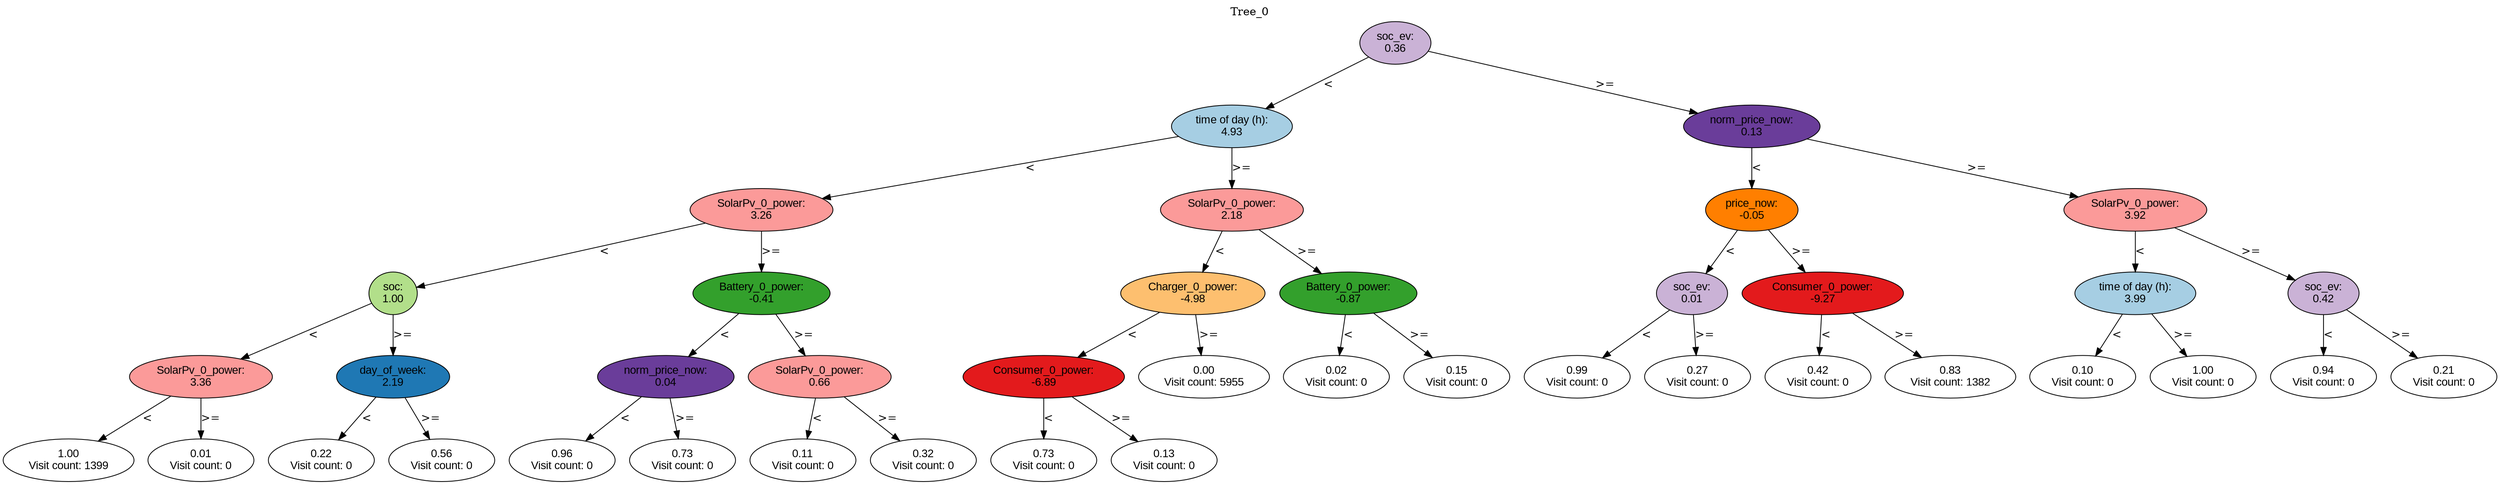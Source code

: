digraph BST {
    node [fontname="Arial" style=filled colorscheme=paired12];
    0 [ label = "soc_ev:
0.36" fillcolor=9];
    1 [ label = "time of day (h):
4.93" fillcolor=1];
    2 [ label = "SolarPv_0_power:
3.26" fillcolor=5];
    3 [ label = "soc:
1.00" fillcolor=3];
    4 [ label = "SolarPv_0_power:
3.36" fillcolor=5];
    5 [ label = "1.00
Visit count: 1399" fillcolor=white];
    6 [ label = "0.01
Visit count: 0" fillcolor=white];
    7 [ label = "day_of_week:
2.19" fillcolor=2];
    8 [ label = "0.22
Visit count: 0" fillcolor=white];
    9 [ label = "0.56
Visit count: 0" fillcolor=white];
    10 [ label = "Battery_0_power:
-0.41" fillcolor=4];
    11 [ label = "norm_price_now:
0.04" fillcolor=10];
    12 [ label = "0.96
Visit count: 0" fillcolor=white];
    13 [ label = "0.73
Visit count: 0" fillcolor=white];
    14 [ label = "SolarPv_0_power:
0.66" fillcolor=5];
    15 [ label = "0.11
Visit count: 0" fillcolor=white];
    16 [ label = "0.32
Visit count: 0" fillcolor=white];
    17 [ label = "SolarPv_0_power:
2.18" fillcolor=5];
    18 [ label = "Charger_0_power:
-4.98" fillcolor=7];
    19 [ label = "Consumer_0_power:
-6.89" fillcolor=6];
    20 [ label = "0.73
Visit count: 0" fillcolor=white];
    21 [ label = "0.13
Visit count: 0" fillcolor=white];
    22 [ label = "0.00
Visit count: 5955" fillcolor=white];
    23 [ label = "Battery_0_power:
-0.87" fillcolor=4];
    24 [ label = "0.02
Visit count: 0" fillcolor=white];
    25 [ label = "0.15
Visit count: 0" fillcolor=white];
    26 [ label = "norm_price_now:
0.13" fillcolor=10];
    27 [ label = "price_now:
-0.05" fillcolor=8];
    28 [ label = "soc_ev:
0.01" fillcolor=9];
    29 [ label = "0.99
Visit count: 0" fillcolor=white];
    30 [ label = "0.27
Visit count: 0" fillcolor=white];
    31 [ label = "Consumer_0_power:
-9.27" fillcolor=6];
    32 [ label = "0.42
Visit count: 0" fillcolor=white];
    33 [ label = "0.83
Visit count: 1382" fillcolor=white];
    34 [ label = "SolarPv_0_power:
3.92" fillcolor=5];
    35 [ label = "time of day (h):
3.99" fillcolor=1];
    36 [ label = "0.10
Visit count: 0" fillcolor=white];
    37 [ label = "1.00
Visit count: 0" fillcolor=white];
    38 [ label = "soc_ev:
0.42" fillcolor=9];
    39 [ label = "0.94
Visit count: 0" fillcolor=white];
    40 [ label = "0.21
Visit count: 0" fillcolor=white];

    0  -> 1[ label = "<"];
    0  -> 26[ label = ">="];
    1  -> 2[ label = "<"];
    1  -> 17[ label = ">="];
    2  -> 3[ label = "<"];
    2  -> 10[ label = ">="];
    3  -> 4[ label = "<"];
    3  -> 7[ label = ">="];
    4  -> 5[ label = "<"];
    4  -> 6[ label = ">="];
    7  -> 8[ label = "<"];
    7  -> 9[ label = ">="];
    10  -> 11[ label = "<"];
    10  -> 14[ label = ">="];
    11  -> 12[ label = "<"];
    11  -> 13[ label = ">="];
    14  -> 15[ label = "<"];
    14  -> 16[ label = ">="];
    17  -> 18[ label = "<"];
    17  -> 23[ label = ">="];
    18  -> 19[ label = "<"];
    18  -> 22[ label = ">="];
    19  -> 20[ label = "<"];
    19  -> 21[ label = ">="];
    23  -> 24[ label = "<"];
    23  -> 25[ label = ">="];
    26  -> 27[ label = "<"];
    26  -> 34[ label = ">="];
    27  -> 28[ label = "<"];
    27  -> 31[ label = ">="];
    28  -> 29[ label = "<"];
    28  -> 30[ label = ">="];
    31  -> 32[ label = "<"];
    31  -> 33[ label = ">="];
    34  -> 35[ label = "<"];
    34  -> 38[ label = ">="];
    35  -> 36[ label = "<"];
    35  -> 37[ label = ">="];
    38  -> 39[ label = "<"];
    38  -> 40[ label = ">="];

    labelloc="t";
    label="Tree_0";
}